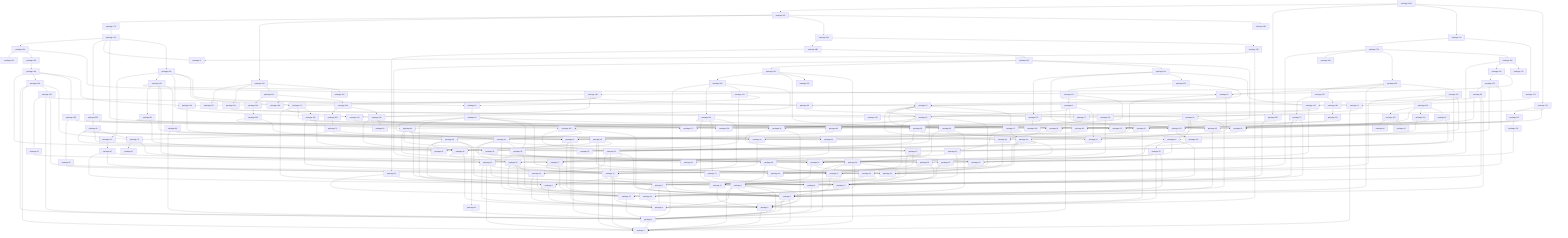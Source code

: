 graph TD
    package-1000 --> package-817
    package-817 --> package-770
    package-770 --> package-724
    package-724 --> package-266
    package-266 --> package-161
    package-266 --> package-206
    package-206 --> package-164
    package-164 --> package-22
    package-22 --> package-19
    package-19 --> package-4
    package-19 --> package-13
    package-13 --> package-2
    package-2 --> package-1
    package-22 --> package-12
    package-12 --> package-7
    package-7 --> package-5
    package-5 --> package-2
    package-5 --> package-3
    package-5 --> package-1
    package-5 --> package-4
    package-7 --> package-4
    package-7 --> package-2
    package-12 --> package-9
    package-9 --> package-4
    package-12 --> package-8
    package-8 --> package-2
    package-12 --> package-1
    package-12 --> package-4
    package-22 --> package-17
    package-17 --> package-12
    package-17 --> package-13
    package-22 --> package-5
    package-164 --> package-134
    package-134 --> package-2
    package-134 --> package-1
    package-134 --> package-105
    package-105 --> package-68
    package-68 --> package-16
    package-16 --> package-3
    package-16 --> package-1
    package-16 --> package-8
    package-16 --> package-12
    package-105 --> package-2
    package-105 --> package-20
    package-105 --> package-78
    package-78 --> package-53
    package-53 --> package-38
    package-53 --> package-27
    package-53 --> package-44
    package-53 --> package-22
    package-53 --> package-20
    package-78 --> package-45
    package-45 --> package-20
    package-78 --> package-63
    package-63 --> package-58
    package-63 --> package-50
    package-63 --> package-54
    package-63 --> package-13
    package-78 --> package-58
    package-58 --> package-22
    package-58 --> package-50
    package-78 --> package-72
    package-72 --> package-31
    package-72 --> package-59
    package-72 --> package-69
    package-134 --> package-75
    package-75 --> package-47
    package-75 --> package-17
    package-164 --> package-150
    package-150 --> package-90
    package-90 --> package-12
    package-150 --> package-100
    package-100 --> package-22
    package-100 --> package-41
    package-41 --> package-29
    package-29 --> package-18
    package-29 --> package-14
    package-41 --> package-25
    package-25 --> package-12
    package-25 --> package-5
    package-25 --> package-23
    package-25 --> package-13
    package-25 --> package-19
    package-41 --> package-13
    package-41 --> package-39
    package-39 --> package-16
    package-39 --> package-28
    package-39 --> package-15
    package-39 --> package-5
    package-39 --> package-21
    package-41 --> package-37
    package-37 --> package-11
    package-37 --> package-32
    package-37 --> package-18
    package-37 --> package-16
    package-37 --> package-21
    package-100 --> package-5
    package-164 --> package-146
    package-146 --> package-52
    package-52 --> package-10
    package-10 --> package-3
    package-3 --> package-1
    package-3 --> package-2
    package-52 --> package-48
    package-48 --> package-25
    package-48 --> package-4
    package-52 --> package-4
    package-52 --> package-2
    package-266 --> package-196
    package-196 --> package-141
    package-141 --> package-137
    package-196 --> package-99
    package-99 --> package-77
    package-77 --> package-56
    package-56 --> package-34
    package-34 --> package-2
    package-34 --> package-27
    package-27 --> package-5
    package-27 --> package-9
    package-34 --> package-1
    package-34 --> package-10
    package-34 --> package-14
    package-14 --> package-10
    package-14 --> package-13
    package-56 --> package-54
    package-54 --> package-22
    package-56 --> package-5
    package-196 --> package-171
    package-171 --> package-6
    package-6 --> package-1
    package-6 --> package-4
    package-6 --> package-5
    package-6 --> package-2
    package-6 --> package-3
    package-171 --> package-141
    package-171 --> package-38
    package-38 --> package-37
    package-38 --> package-3
    package-171 --> package-106
    package-106 --> package-18
    package-18 --> package-14
    package-106 --> package-46
    package-46 --> package-30
    package-30 --> package-17
    package-106 --> package-48
    package-196 --> package-146
    package-724 --> package-535
    package-535 --> package-273
    package-535 --> package-84
    package-84 --> package-30
    package-84 --> package-55
    package-84 --> package-66
    package-66 --> package-36
    package-66 --> package-27
    package-66 --> package-1
    package-66 --> package-33
    package-33 --> package-24
    package-24 --> package-6
    package-24 --> package-20
    package-84 --> package-31
    package-31 --> package-25
    package-31 --> package-7
    package-84 --> package-75
    package-535 --> package-80
    package-80 --> package-45
    package-80 --> package-42
    package-42 --> package-19
    package-724 --> package-70
    package-724 --> package-83
    package-83 --> package-52
    package-724 --> package-186
    package-186 --> package-107
    package-107 --> package-97
    package-97 --> package-11
    package-11 --> package-3
    package-97 --> package-19
    package-97 --> package-34
    package-186 --> package-101
    package-101 --> package-92
    package-92 --> package-45
    package-92 --> package-59
    package-59 --> package-12
    package-59 --> package-27
    package-59 --> package-55
    package-59 --> package-22
    package-59 --> package-24
    package-92 --> package-78
    package-101 --> package-88
    package-88 --> package-60
    package-60 --> package-52
    package-88 --> package-36
    package-101 --> package-30
    package-101 --> package-16
    package-101 --> package-85
    package-85 --> package-2
    package-85 --> package-59
    package-186 --> package-141
    package-186 --> package-171
    package-186 --> package-64
    package-64 --> package-62
    package-62 --> package-42
    package-62 --> package-9
    package-62 --> package-39
    package-62 --> package-20
    package-62 --> package-58
    package-817 --> package-534
    package-534 --> package-357
    package-357 --> package-121
    package-121 --> package-28
    package-28 --> package-11
    package-28 --> package-27
    package-534 --> package-312
    package-312 --> package-133
    package-534 --> package-530
    package-530 --> package-269
    package-269 --> package-251
    package-251 --> package-44
    package-44 --> package-24
    package-44 --> package-22
    package-44 --> package-41
    package-44 --> package-11
    package-251 --> package-69
    package-69 --> package-48
    package-69 --> package-7
    package-69 --> package-43
    package-43 --> package-2
    package-69 --> package-14
    package-530 --> package-364
    package-530 --> package-346
    package-346 --> package-306
    package-306 --> package-76
    package-76 --> package-75
    package-76 --> package-69
    package-76 --> package-52
    package-346 --> package-242
    package-242 --> package-33
    package-242 --> package-223
    package-223 --> package-162
    package-242 --> package-238
    package-242 --> package-93
    package-534 --> package-424
    package-817 --> package-654
    package-654 --> package-486
    package-486 --> package-35
    package-35 --> package-10
    package-35 --> package-9
    package-486 --> package-363
    package-363 --> package-25
    package-363 --> package-233
    package-233 --> package-180
    package-180 --> package-5
    package-180 --> package-116
    package-116 --> package-81
    package-81 --> package-66
    package-81 --> package-4
    package-116 --> package-6
    package-116 --> package-79
    package-79 --> package-8
    package-116 --> package-12
    package-180 --> package-129
    package-129 --> package-55
    package-129 --> package-64
    package-180 --> package-141
    package-233 --> package-56
    package-233 --> package-125
    package-233 --> package-34
    package-363 --> package-316
    package-316 --> package-275
    package-275 --> package-188
    package-275 --> package-238
    package-316 --> package-65
    package-65 --> package-5
    package-316 --> package-213
    package-213 --> package-112
    package-112 --> package-71
    package-71 --> package-1
    package-71 --> package-63
    package-112 --> package-67
    package-67 --> package-2
    package-67 --> package-53
    package-67 --> package-65
    package-67 --> package-54
    package-112 --> package-38
    package-213 --> package-99
    package-316 --> package-139
    package-139 --> package-15
    package-15 --> package-14
    package-15 --> package-12
    package-139 --> package-133
    package-139 --> package-77
    package-363 --> package-100
    package-654 --> package-130
    package-130 --> package-70
    package-130 --> package-4
    package-817 --> package-295
    package-1000 --> package-557
    package-557 --> package-6
    package-557 --> package-273
    package-1000 --> package-761
    package-761 --> package-710
    package-710 --> package-20
    package-710 --> package-493
    package-710 --> package-604
    package-604 --> package-207
    package-207 --> package-73
    package-73 --> package-14
    package-73 --> package-46
    package-73 --> package-8
    package-207 --> package-182
    package-182 --> package-111
    package-111 --> package-60
    package-111 --> package-83
    package-604 --> package-92
    package-604 --> package-5
    package-604 --> package-196
    package-604 --> package-297
    package-297 --> package-23
    package-23 --> package-7
    package-23 --> package-11
    package-297 --> package-225
    package-225 --> package-102
    package-102 --> package-86
    package-102 --> package-91
    package-225 --> package-46
    package-225 --> package-124
    package-124 --> package-50
    package-50 --> package-32
    package-32 --> package-18
    package-50 --> package-26
    package-26 --> package-24
    package-26 --> package-3
    package-26 --> package-5
    package-50 --> package-24
    package-50 --> package-8
    package-50 --> package-31
    package-124 --> package-65
    package-225 --> package-87
    package-87 --> package-81
    package-87 --> package-60
    package-87 --> package-37
    package-297 --> package-31
    package-297 --> package-30
    package-297 --> package-139
    package-710 --> package-239
    package-239 --> package-29
    package-239 --> package-148
    package-148 --> package-123
    package-123 --> package-95
    package-95 --> package-78
    package-95 --> package-46
    package-95 --> package-11
    package-95 --> package-5
    package-123 --> package-59
    package-123 --> package-20
    package-148 --> package-92
    package-239 --> package-179
    package-761 --> package-178
    package-178 --> package-71
    package-1000 --> package-722
    package-722 --> package-227
    package-227 --> package-137
    package-227 --> package-212
    package-212 --> package-34
    package-227 --> package-80
    package-722 --> package-223
    package-722 --> package-121